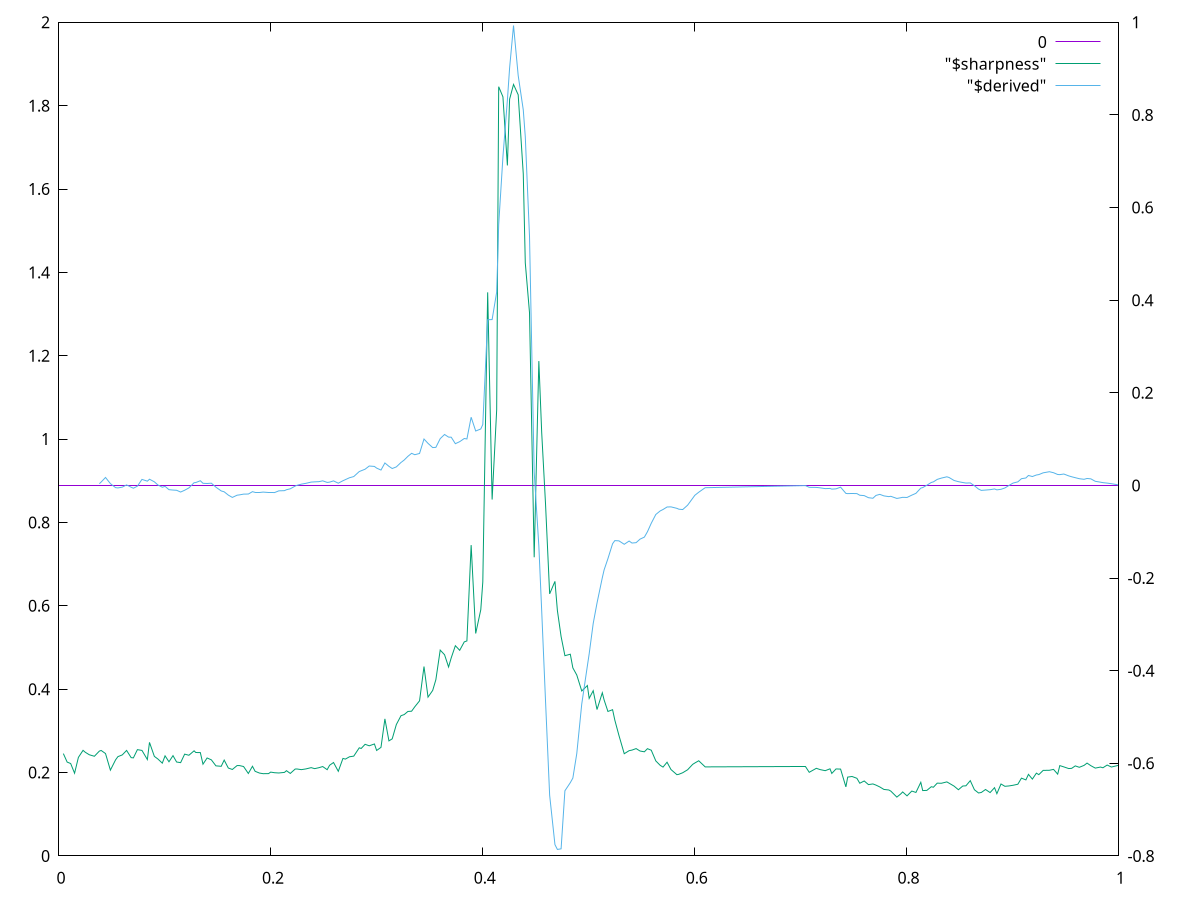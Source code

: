 $sharpness << EOD
0.0041 0.2455
0.0077 0.2251
0.0110 0.2217
0.0147 0.1984
0.0183 0.2364
0.0227 0.2533
0.0248 0.2487
0.0286 0.2427
0.0334 0.2391
0.0381 0.2515
0.0398 0.2530
0.0439 0.2456
0.0485 0.2058
0.0534 0.2305
0.0556 0.2382
0.0597 0.2423
0.0638 0.2531
0.0681 0.2358
0.0702 0.2352
0.0740 0.2550
0.0783 0.2531
0.0834 0.2312
0.0854 0.2724
0.0900 0.2388
0.0933 0.2326
0.0975 0.2226
0.1001 0.2401
0.1038 0.2259
0.1076 0.2406
0.1110 0.2253
0.1148 0.2238
0.1186 0.2442
0.1226 0.2415
0.1275 0.2522
0.1291 0.2481
0.1334 0.2479
0.1359 0.2201
0.1398 0.2350
0.1438 0.2305
0.1481 0.2161
0.1531 0.2150
0.1559 0.2299
0.1598 0.2109
0.1636 0.2074
0.1681 0.2168
0.1704 0.2167
0.1742 0.2145
0.1787 0.1978
0.1826 0.2151
0.1851 0.2030
0.1892 0.1988
0.1927 0.1973
0.1978 0.1975
0.1998 0.2011
0.2035 0.1996
0.2075 0.1990
0.2128 0.2004
0.2147 0.2045
0.2183 0.1979
0.2229 0.2084
0.2246 0.2086
0.2287 0.2070
0.2330 0.2087
0.2380 0.2118
0.2413 0.2094
0.2452 0.2116
0.2489 0.2144
0.2531 0.2069
0.2554 0.2175
0.2591 0.2241
0.2636 0.2030
0.2680 0.2339
0.2703 0.2323
0.2742 0.2379
0.2782 0.2394
0.2834 0.2594
0.2852 0.2578
0.2889 0.2678
0.2928 0.2642
0.2977 0.2686
0.2998 0.2530
0.3039 0.2604
0.3076 0.3288
0.3114 0.2760
0.3145 0.2809
0.3184 0.3152
0.3228 0.3364
0.3258 0.3391
0.3293 0.3466
0.3328 0.3472
0.3358 0.3578
0.3403 0.3721
0.3445 0.4543
0.3483 0.3810
0.3527 0.3970
0.3557 0.4228
0.3598 0.4938
0.3639 0.4827
0.3677 0.4533
0.3702 0.4752
0.3741 0.5043
0.3782 0.4933
0.3825 0.5135
0.3850 0.5158
0.3890 0.7457
0.3933 0.5337
0.3981 0.5907
0.4000 0.6573
0.4046 1.3521
0.4088 0.8550
0.4131 1.0701
0.4150 1.8455
0.4190 1.8211
0.4232 1.6566
0.4253 1.8156
0.4290 1.8509
0.4334 1.8261
0.4382 1.6363
0.4401 1.4229
0.4441 1.3028
0.4485 0.7165
0.4529 1.1872
0.4556 1.0154
0.4592 0.8447
0.4631 0.6287
0.4681 0.6587
0.4704 0.5888
0.4739 0.5263
0.4775 0.4804
0.4826 0.4839
0.4850 0.4511
0.4887 0.4340
0.4934 0.3957
0.4987 0.4088
0.5004 0.3779
0.5042 0.3964
0.5078 0.3512
0.5128 0.3914
0.5145 0.3742
0.5181 0.3466
0.5225 0.3508
0.5246 0.3259
0.5285 0.2890
0.5335 0.2452
0.5381 0.2525
0.5408 0.2539
0.5447 0.2575
0.5484 0.2517
0.5525 0.2498
0.5554 0.2573
0.5590 0.2536
0.5633 0.2279
0.5674 0.2174
0.5701 0.2131
0.5739 0.2248
0.5776 0.2073
0.5832 0.1949
0.5850 0.1958
0.5887 0.1996
0.5933 0.2067
0.5981 0.2197
0.6001 0.2229
0.6038 0.2283
0.6099 0.2136
0.7045 0.2146
0.7081 0.2006
0.7148 0.2102
0.7184 0.2071
0.7232 0.2045
0.7277 0.2090
0.7294 0.1979
0.7334 0.2087
0.7377 0.2083
0.7427 0.1656
0.7444 0.1891
0.7485 0.1906
0.7531 0.1862
0.7558 0.1744
0.7600 0.1798
0.7640 0.1711
0.7682 0.1727
0.7711 0.1699
0.7747 0.1655
0.7786 0.1595
0.7832 0.1582
0.7851 0.1555
0.7908 0.1411
0.7945 0.1488
0.7963 0.1535
0.8004 0.1441
0.8049 0.1556
0.8088 0.1523
0.8134 0.1766
0.8152 0.1568
0.8191 0.1572
0.8233 0.1660
0.8253 0.1648
0.8289 0.1746
0.8328 0.1743
0.8380 0.1776
0.8401 0.1745
0.8448 0.1675
0.8489 0.1588
0.8530 0.1677
0.8560 0.1682
0.8601 0.1806
0.8640 0.1588
0.8679 0.1510
0.8705 0.1522
0.8745 0.1594
0.8788 0.1520
0.8830 0.1637
0.8852 0.1493
0.8891 0.1726
0.8928 0.1670
0.8966 0.1679
0.9005 0.1695
0.9050 0.1720
0.9084 0.1866
0.9126 0.1824
0.9150 0.1957
0.9187 0.1843
0.9225 0.1986
0.9248 0.1950
0.9289 0.2052
0.9348 0.2055
0.9387 0.2076
0.9426 0.1962
0.9446 0.2167
0.9484 0.2136
0.9530 0.2096
0.9558 0.2101
0.9592 0.2160
0.9630 0.2126
0.9675 0.2172
0.9703 0.2227
0.9739 0.2165
0.9781 0.2107
0.9830 0.2132
0.9853 0.2115
0.9893 0.2180
0.9933 0.2133
0.9983 0.2163
1.0001 0.2175
1.0040 0.2150
1.0082 0.2181
EOD
$derived << EOD
0.0381 0.0037
0.0398 0.0074
0.0439 0.0172
0.0485 0.0039
0.0534 -0.0048
0.0556 -0.0054
0.0597 -0.0037
0.0638 0.0011
0.0681 -0.0039
0.0702 -0.0061
0.0740 -0.0016
0.0783 0.0130
0.0834 0.0092
0.0854 0.0134
0.0900 0.0078
0.0933 0.0010
0.0975 -0.0039
0.1001 -0.0020
0.1038 -0.0092
0.1076 -0.0100
0.1110 -0.0105
0.1148 -0.0143
0.1186 -0.0104
0.1226 -0.0054
0.1275 0.0059
0.1291 0.0062
0.1334 0.0101
0.1359 0.0046
0.1398 0.0042
0.1438 0.0048
0.1481 -0.0038
0.1531 -0.0119
0.1559 -0.0138
0.1598 -0.0209
0.1636 -0.0259
0.1681 -0.0211
0.1704 -0.0204
0.1742 -0.0188
0.1787 -0.0186
0.1826 -0.0135
0.1851 -0.0156
0.1892 -0.0156
0.1927 -0.0144
0.1978 -0.0155
0.1998 -0.0155
0.2035 -0.0154
0.2075 -0.0117
0.2128 -0.0113
0.2147 -0.0093
0.2183 -0.0073
0.2229 -0.0014
0.2246 0.0002
0.2287 0.0027
0.2330 0.0045
0.2380 0.0072
0.2413 0.0077
0.2452 0.0081
0.2489 0.0099
0.2531 0.0065
0.2554 0.0071
0.2591 0.0098
0.2636 0.0048
0.2680 0.0101
0.2703 0.0125
0.2742 0.0166
0.2782 0.0191
0.2834 0.0300
0.2852 0.0316
0.2889 0.0350
0.2928 0.0419
0.2977 0.0410
0.2998 0.0374
0.3039 0.0332
0.3076 0.0485
0.3114 0.0412
0.3145 0.0365
0.3184 0.0400
0.3228 0.0496
0.3258 0.0548
0.3293 0.0628
0.3328 0.0693
0.3358 0.0663
0.3403 0.0690
0.3445 0.1002
0.3483 0.0908
0.3527 0.0817
0.3557 0.0822
0.3598 0.1010
0.3639 0.1100
0.3677 0.1043
0.3702 0.1041
0.3741 0.0901
0.3782 0.0945
0.3825 0.1013
0.3850 0.1003
0.3890 0.1473
0.3933 0.1175
0.3981 0.1219
0.4000 0.1316
0.4046 0.3578
0.4088 0.3581
0.4131 0.4175
0.4150 0.5631
0.4190 0.7095
0.4232 0.8317
0.4253 0.9015
0.4290 0.9931
0.4334 0.8852
0.4382 0.8109
0.4401 0.7529
0.4441 0.5371
0.4485 0.0286
0.4529 -0.1307
0.4556 -0.2712
0.4592 -0.4652
0.4631 -0.6691
0.4681 -0.7757
0.4704 -0.7860
0.4739 -0.7847
0.4775 -0.6593
0.4826 -0.6418
0.4850 -0.6319
0.4887 -0.5790
0.4934 -0.4719
0.4987 -0.3896
0.5004 -0.3637
0.5042 -0.2982
0.5078 -0.2540
0.5128 -0.1993
0.5145 -0.1824
0.5181 -0.1581
0.5225 -0.1259
0.5246 -0.1192
0.5285 -0.1197
0.5335 -0.1271
0.5381 -0.1201
0.5408 -0.1244
0.5447 -0.1236
0.5484 -0.1160
0.5525 -0.1116
0.5554 -0.1000
0.5590 -0.0817
0.5633 -0.0627
0.5674 -0.0551
0.5701 -0.0520
0.5739 -0.0466
0.5776 -0.0463
0.5832 -0.0495
0.5850 -0.0513
0.5887 -0.0521
0.5933 -0.0427
0.5981 -0.0277
0.6001 -0.0214
0.6038 -0.0147
0.6099 -0.0049
0.7045 -0.0004
0.7081 -0.0041
0.7148 -0.0043
0.7184 -0.0052
0.7232 -0.0069
0.7277 -0.0065
0.7294 -0.0080
0.7334 -0.0074
0.7377 -0.0038
0.7427 -0.0172
0.7444 -0.0177
0.7485 -0.0174
0.7531 -0.0177
0.7558 -0.0212
0.7600 -0.0220
0.7640 -0.0265
0.7682 -0.0277
0.7711 -0.0216
0.7747 -0.0193
0.7786 -0.0226
0.7832 -0.0242
0.7851 -0.0235
0.7908 -0.0281
0.7945 -0.0266
0.7963 -0.0257
0.8004 -0.0260
0.8049 -0.0210
0.8088 -0.0171
0.8134 -0.0058
0.8152 -0.0047
0.8191 0.0004
0.8233 0.0064
0.8253 0.0077
0.8289 0.0130
0.8328 0.0158
0.8380 0.0186
0.8401 0.0171
0.8448 0.0107
0.8489 0.0081
0.8530 0.0063
0.8560 0.0051
0.8601 0.0054
0.8640 -0.0007
0.8679 -0.0079
0.8705 -0.0107
0.8745 -0.0100
0.8788 -0.0092
0.8830 -0.0076
0.8852 -0.0096
0.8891 -0.0084
0.8928 -0.0055
0.8966 -0.0001
0.9005 0.0051
0.9050 0.0077
0.9084 0.0145
0.9126 0.0161
0.9150 0.0215
0.9187 0.0192
0.9225 0.0225
0.9248 0.0234
0.9289 0.0272
0.9348 0.0296
0.9387 0.0274
0.9426 0.0236
0.9446 0.0233
0.9484 0.0246
0.9530 0.0206
0.9558 0.0187
0.9592 0.0167
0.9630 0.0145
0.9675 0.0132
0.9703 0.0150
0.9739 0.0142
0.9781 0.0089
0.9830 0.0070
0.9853 0.0060
0.9893 0.0050
0.9933 0.0037
0.9983 0.0018
1.0001 0.0007
1.0040 0.0001
1.0082 0.0022
EOD
set y2tics
set ytics nomirror
plot [0:1] 0 axes x1y2, "$sharpness" with lines, "$derived" with lines axes x1y2

